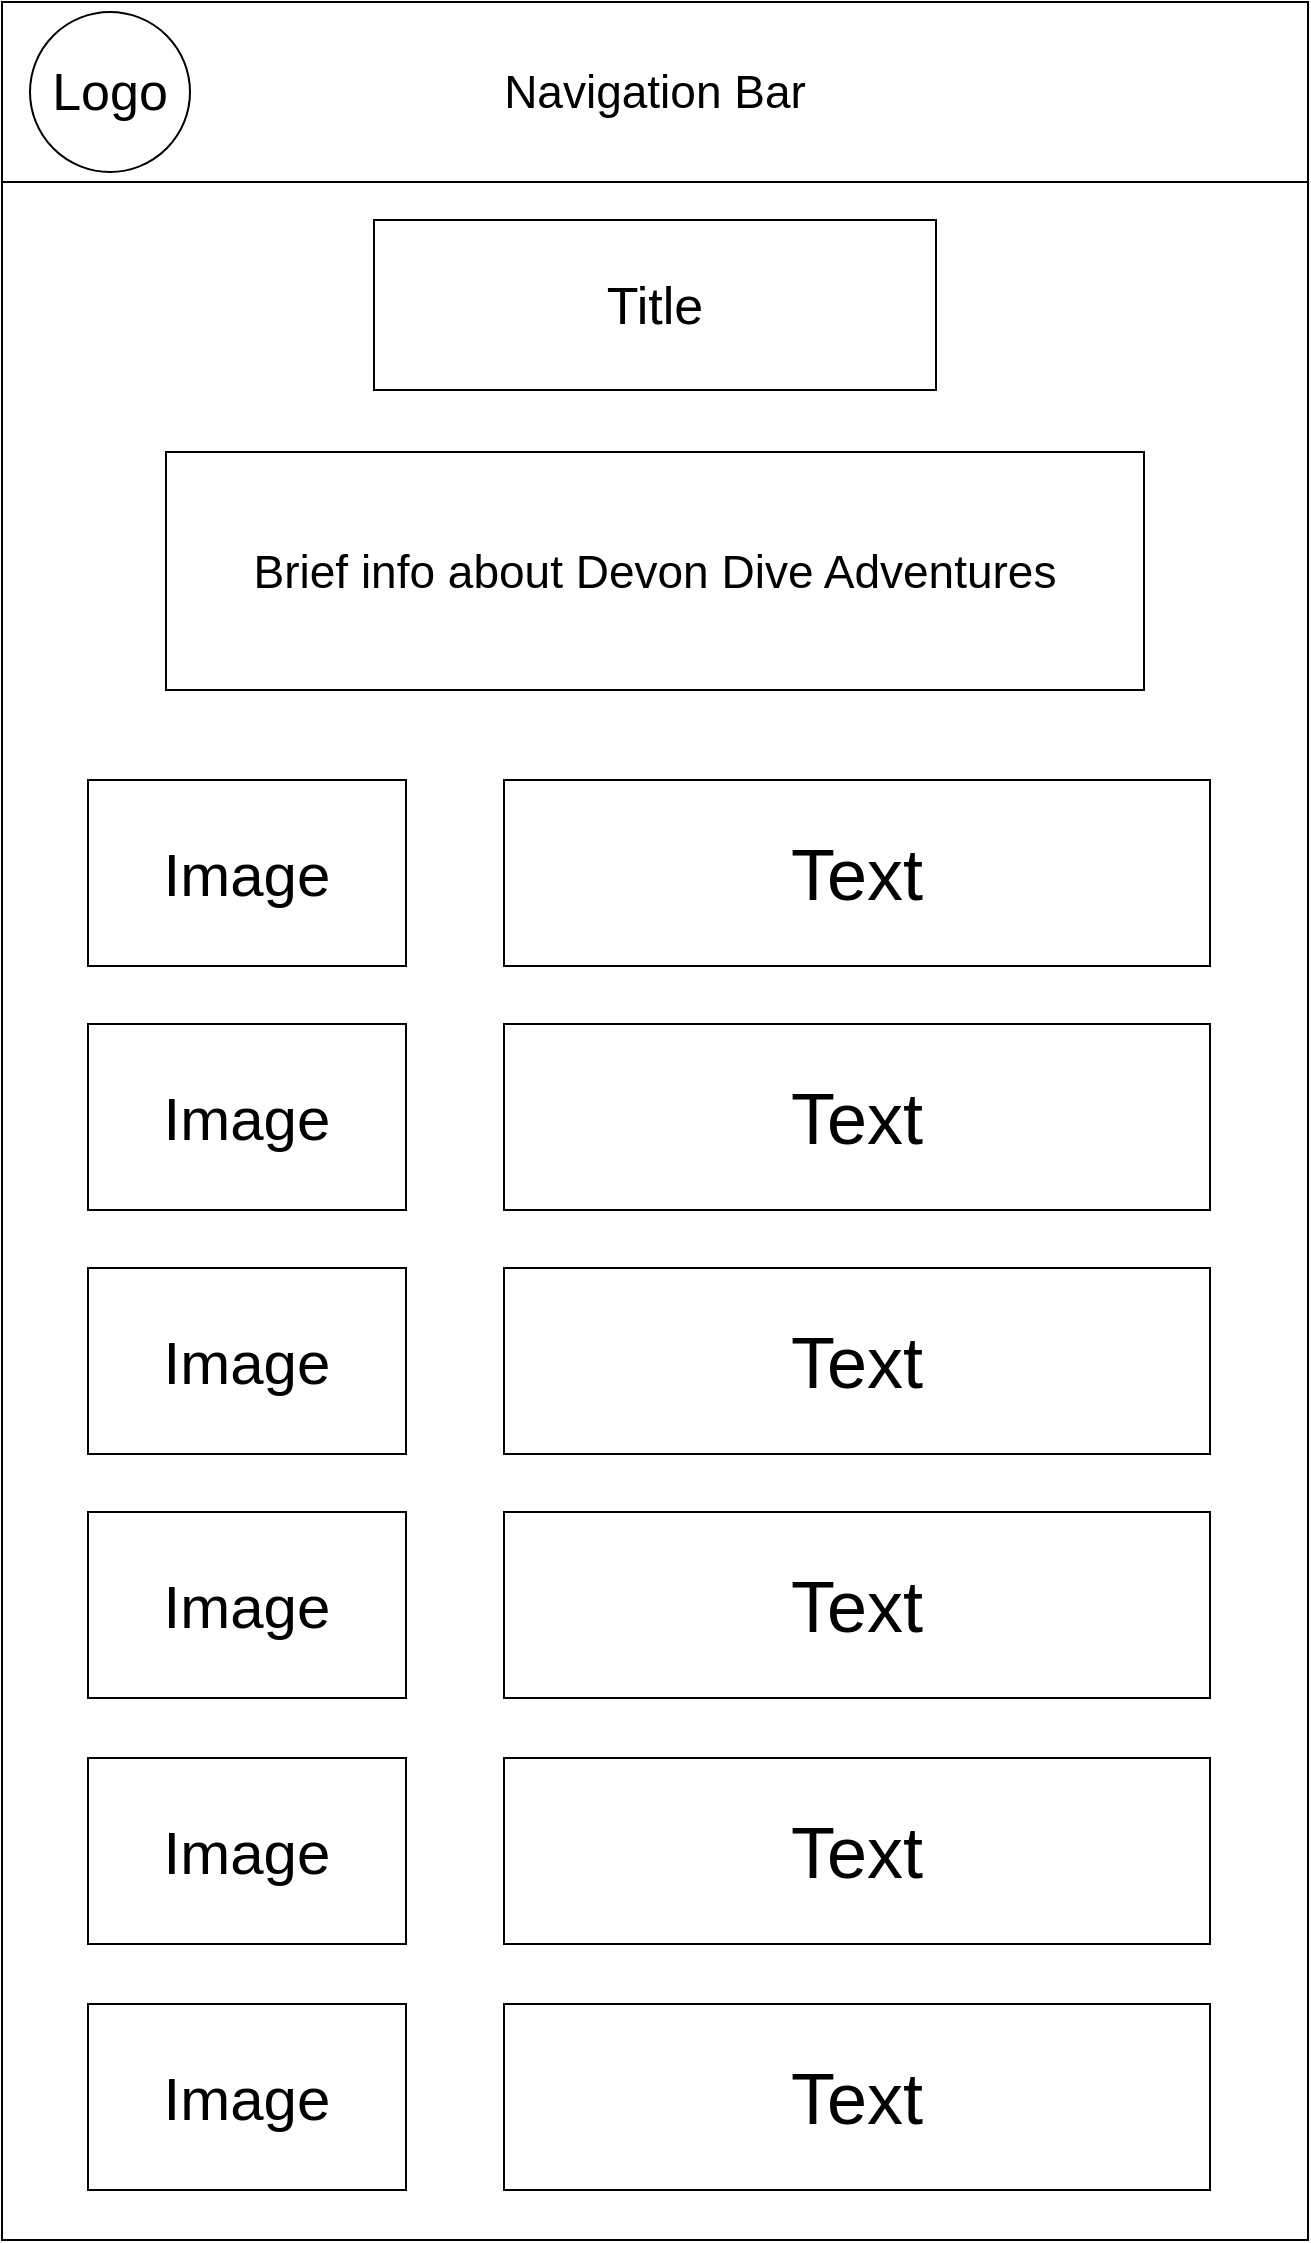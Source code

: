 <mxfile version="26.2.1">
  <diagram name="Page-1" id="BidPrYHlSaw0sjSpPwxJ">
    <mxGraphModel dx="1054" dy="1537" grid="0" gridSize="10" guides="1" tooltips="1" connect="1" arrows="1" fold="1" page="0" pageScale="1" pageWidth="827" pageHeight="1169" math="0" shadow="0">
      <root>
        <mxCell id="0" />
        <mxCell id="1" parent="0" />
        <mxCell id="O1fDmZWqZGZbxfCgHxZl-1" value="" style="rounded=0;whiteSpace=wrap;html=1;" vertex="1" parent="1">
          <mxGeometry x="-113" y="-190" width="653" height="1119" as="geometry" />
        </mxCell>
        <mxCell id="O1fDmZWqZGZbxfCgHxZl-2" value="" style="rounded=0;whiteSpace=wrap;html=1;" vertex="1" parent="1">
          <mxGeometry x="-113" y="-190" width="653" height="90" as="geometry" />
        </mxCell>
        <mxCell id="O1fDmZWqZGZbxfCgHxZl-3" value="" style="rounded=0;whiteSpace=wrap;html=1;" vertex="1" parent="1">
          <mxGeometry x="73" y="-81" width="281" height="85" as="geometry" />
        </mxCell>
        <mxCell id="O1fDmZWqZGZbxfCgHxZl-4" value="" style="rounded=0;whiteSpace=wrap;html=1;" vertex="1" parent="1">
          <mxGeometry x="-70" y="199" width="159" height="93" as="geometry" />
        </mxCell>
        <mxCell id="O1fDmZWqZGZbxfCgHxZl-5" value="" style="rounded=0;whiteSpace=wrap;html=1;" vertex="1" parent="1">
          <mxGeometry x="-70" y="321" width="159" height="93" as="geometry" />
        </mxCell>
        <mxCell id="O1fDmZWqZGZbxfCgHxZl-6" value="" style="rounded=0;whiteSpace=wrap;html=1;" vertex="1" parent="1">
          <mxGeometry x="-70" y="688" width="159" height="93" as="geometry" />
        </mxCell>
        <mxCell id="O1fDmZWqZGZbxfCgHxZl-7" value="" style="rounded=0;whiteSpace=wrap;html=1;" vertex="1" parent="1">
          <mxGeometry x="-70" y="565" width="159" height="93" as="geometry" />
        </mxCell>
        <mxCell id="O1fDmZWqZGZbxfCgHxZl-8" value="" style="rounded=0;whiteSpace=wrap;html=1;" vertex="1" parent="1">
          <mxGeometry x="-70" y="443" width="159" height="93" as="geometry" />
        </mxCell>
        <mxCell id="O1fDmZWqZGZbxfCgHxZl-9" value="" style="rounded=0;whiteSpace=wrap;html=1;" vertex="1" parent="1">
          <mxGeometry x="-70" y="811" width="159" height="93" as="geometry" />
        </mxCell>
        <mxCell id="O1fDmZWqZGZbxfCgHxZl-11" value="" style="rounded=0;whiteSpace=wrap;html=1;" vertex="1" parent="1">
          <mxGeometry x="-31" y="35" width="489" height="119" as="geometry" />
        </mxCell>
        <mxCell id="O1fDmZWqZGZbxfCgHxZl-12" value="" style="ellipse;whiteSpace=wrap;html=1;aspect=fixed;" vertex="1" parent="1">
          <mxGeometry x="-99" y="-185" width="80" height="80" as="geometry" />
        </mxCell>
        <mxCell id="O1fDmZWqZGZbxfCgHxZl-13" value="" style="rounded=0;whiteSpace=wrap;html=1;fillColor=#FFFFFF;" vertex="1" parent="1">
          <mxGeometry x="-113" y="-190" width="653" height="1119" as="geometry" />
        </mxCell>
        <mxCell id="O1fDmZWqZGZbxfCgHxZl-14" value="&lt;font style=&quot;font-size: 23px;&quot;&gt;Navigation Bar&lt;/font&gt;" style="rounded=0;whiteSpace=wrap;html=1;fillColor=light-dark(#FFFFFF,#EDEDED);" vertex="1" parent="1">
          <mxGeometry x="-113" y="-190" width="653" height="90" as="geometry" />
        </mxCell>
        <mxCell id="O1fDmZWqZGZbxfCgHxZl-15" value="&lt;font style=&quot;font-size: 26px;&quot;&gt;Title&lt;/font&gt;" style="rounded=0;whiteSpace=wrap;html=1;" vertex="1" parent="1">
          <mxGeometry x="73" y="-81" width="281" height="85" as="geometry" />
        </mxCell>
        <mxCell id="O1fDmZWqZGZbxfCgHxZl-16" value="&lt;font style=&quot;font-size: 30px;&quot;&gt;Image&lt;/font&gt;" style="rounded=0;whiteSpace=wrap;html=1;" vertex="1" parent="1">
          <mxGeometry x="-70" y="199" width="159" height="93" as="geometry" />
        </mxCell>
        <mxCell id="O1fDmZWqZGZbxfCgHxZl-17" value="&lt;font style=&quot;font-size: 30px;&quot;&gt;Image&lt;/font&gt;" style="rounded=0;whiteSpace=wrap;html=1;" vertex="1" parent="1">
          <mxGeometry x="-70" y="321" width="159" height="93" as="geometry" />
        </mxCell>
        <mxCell id="O1fDmZWqZGZbxfCgHxZl-18" value="&lt;font style=&quot;font-size: 30px;&quot;&gt;Image&lt;/font&gt;" style="rounded=0;whiteSpace=wrap;html=1;" vertex="1" parent="1">
          <mxGeometry x="-70" y="688" width="159" height="93" as="geometry" />
        </mxCell>
        <mxCell id="O1fDmZWqZGZbxfCgHxZl-19" value="&lt;font style=&quot;font-size: 30px;&quot;&gt;Image&lt;/font&gt;" style="rounded=0;whiteSpace=wrap;html=1;" vertex="1" parent="1">
          <mxGeometry x="-70" y="565" width="159" height="93" as="geometry" />
        </mxCell>
        <mxCell id="O1fDmZWqZGZbxfCgHxZl-20" value="&lt;font style=&quot;font-size: 30px;&quot;&gt;Image&lt;/font&gt;" style="rounded=0;whiteSpace=wrap;html=1;" vertex="1" parent="1">
          <mxGeometry x="-70" y="443" width="159" height="93" as="geometry" />
        </mxCell>
        <mxCell id="O1fDmZWqZGZbxfCgHxZl-21" value="&lt;font style=&quot;font-size: 30px;&quot;&gt;Image&lt;/font&gt;" style="rounded=0;whiteSpace=wrap;html=1;" vertex="1" parent="1">
          <mxGeometry x="-70" y="811" width="159" height="93" as="geometry" />
        </mxCell>
        <mxCell id="O1fDmZWqZGZbxfCgHxZl-22" value="&lt;font style=&quot;font-size: 23px;&quot;&gt;Brief info about Devon Dive Adventures&lt;/font&gt;" style="rounded=0;whiteSpace=wrap;html=1;" vertex="1" parent="1">
          <mxGeometry x="-31" y="35" width="489" height="119" as="geometry" />
        </mxCell>
        <mxCell id="O1fDmZWqZGZbxfCgHxZl-23" value="&lt;font style=&quot;font-size: 26px;&quot;&gt;Logo&lt;/font&gt;" style="ellipse;whiteSpace=wrap;html=1;aspect=fixed;" vertex="1" parent="1">
          <mxGeometry x="-99" y="-185" width="80" height="80" as="geometry" />
        </mxCell>
        <mxCell id="O1fDmZWqZGZbxfCgHxZl-24" value="&lt;font style=&quot;font-size: 36px;&quot;&gt;Text&lt;/font&gt;" style="rounded=0;whiteSpace=wrap;html=1;" vertex="1" parent="1">
          <mxGeometry x="138" y="199" width="353" height="93" as="geometry" />
        </mxCell>
        <mxCell id="O1fDmZWqZGZbxfCgHxZl-25" value="&lt;font style=&quot;font-size: 36px;&quot;&gt;Text&lt;/font&gt;" style="rounded=0;whiteSpace=wrap;html=1;" vertex="1" parent="1">
          <mxGeometry x="138" y="321" width="353" height="93" as="geometry" />
        </mxCell>
        <mxCell id="O1fDmZWqZGZbxfCgHxZl-26" value="&lt;font style=&quot;font-size: 36px;&quot;&gt;Text&lt;/font&gt;" style="rounded=0;whiteSpace=wrap;html=1;" vertex="1" parent="1">
          <mxGeometry x="138" y="443" width="353" height="93" as="geometry" />
        </mxCell>
        <mxCell id="O1fDmZWqZGZbxfCgHxZl-27" value="&lt;font style=&quot;font-size: 36px;&quot;&gt;Text&lt;/font&gt;" style="rounded=0;whiteSpace=wrap;html=1;" vertex="1" parent="1">
          <mxGeometry x="138" y="565" width="353" height="93" as="geometry" />
        </mxCell>
        <mxCell id="O1fDmZWqZGZbxfCgHxZl-28" value="&lt;font style=&quot;font-size: 36px;&quot;&gt;Text&lt;/font&gt;" style="rounded=0;whiteSpace=wrap;html=1;" vertex="1" parent="1">
          <mxGeometry x="138" y="688" width="353" height="93" as="geometry" />
        </mxCell>
        <mxCell id="O1fDmZWqZGZbxfCgHxZl-29" value="&lt;font style=&quot;font-size: 36px;&quot;&gt;Text&lt;/font&gt;" style="rounded=0;whiteSpace=wrap;html=1;" vertex="1" parent="1">
          <mxGeometry x="138" y="811" width="353" height="93" as="geometry" />
        </mxCell>
      </root>
    </mxGraphModel>
  </diagram>
</mxfile>
